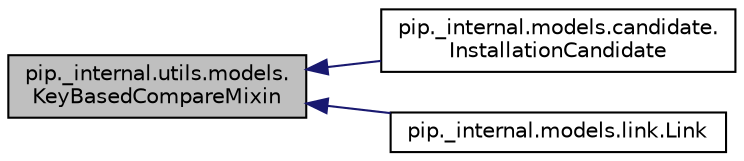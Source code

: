 digraph "pip._internal.utils.models.KeyBasedCompareMixin"
{
 // LATEX_PDF_SIZE
  edge [fontname="Helvetica",fontsize="10",labelfontname="Helvetica",labelfontsize="10"];
  node [fontname="Helvetica",fontsize="10",shape=record];
  rankdir="LR";
  Node1 [label="pip._internal.utils.models.\lKeyBasedCompareMixin",height=0.2,width=0.4,color="black", fillcolor="grey75", style="filled", fontcolor="black",tooltip=" "];
  Node1 -> Node2 [dir="back",color="midnightblue",fontsize="10",style="solid",fontname="Helvetica"];
  Node2 [label="pip._internal.models.candidate.\lInstallationCandidate",height=0.2,width=0.4,color="black", fillcolor="white", style="filled",URL="$classpip_1_1__internal_1_1models_1_1candidate_1_1InstallationCandidate.html",tooltip=" "];
  Node1 -> Node3 [dir="back",color="midnightblue",fontsize="10",style="solid",fontname="Helvetica"];
  Node3 [label="pip._internal.models.link.Link",height=0.2,width=0.4,color="black", fillcolor="white", style="filled",URL="$classpip_1_1__internal_1_1models_1_1link_1_1Link.html",tooltip=" "];
}

